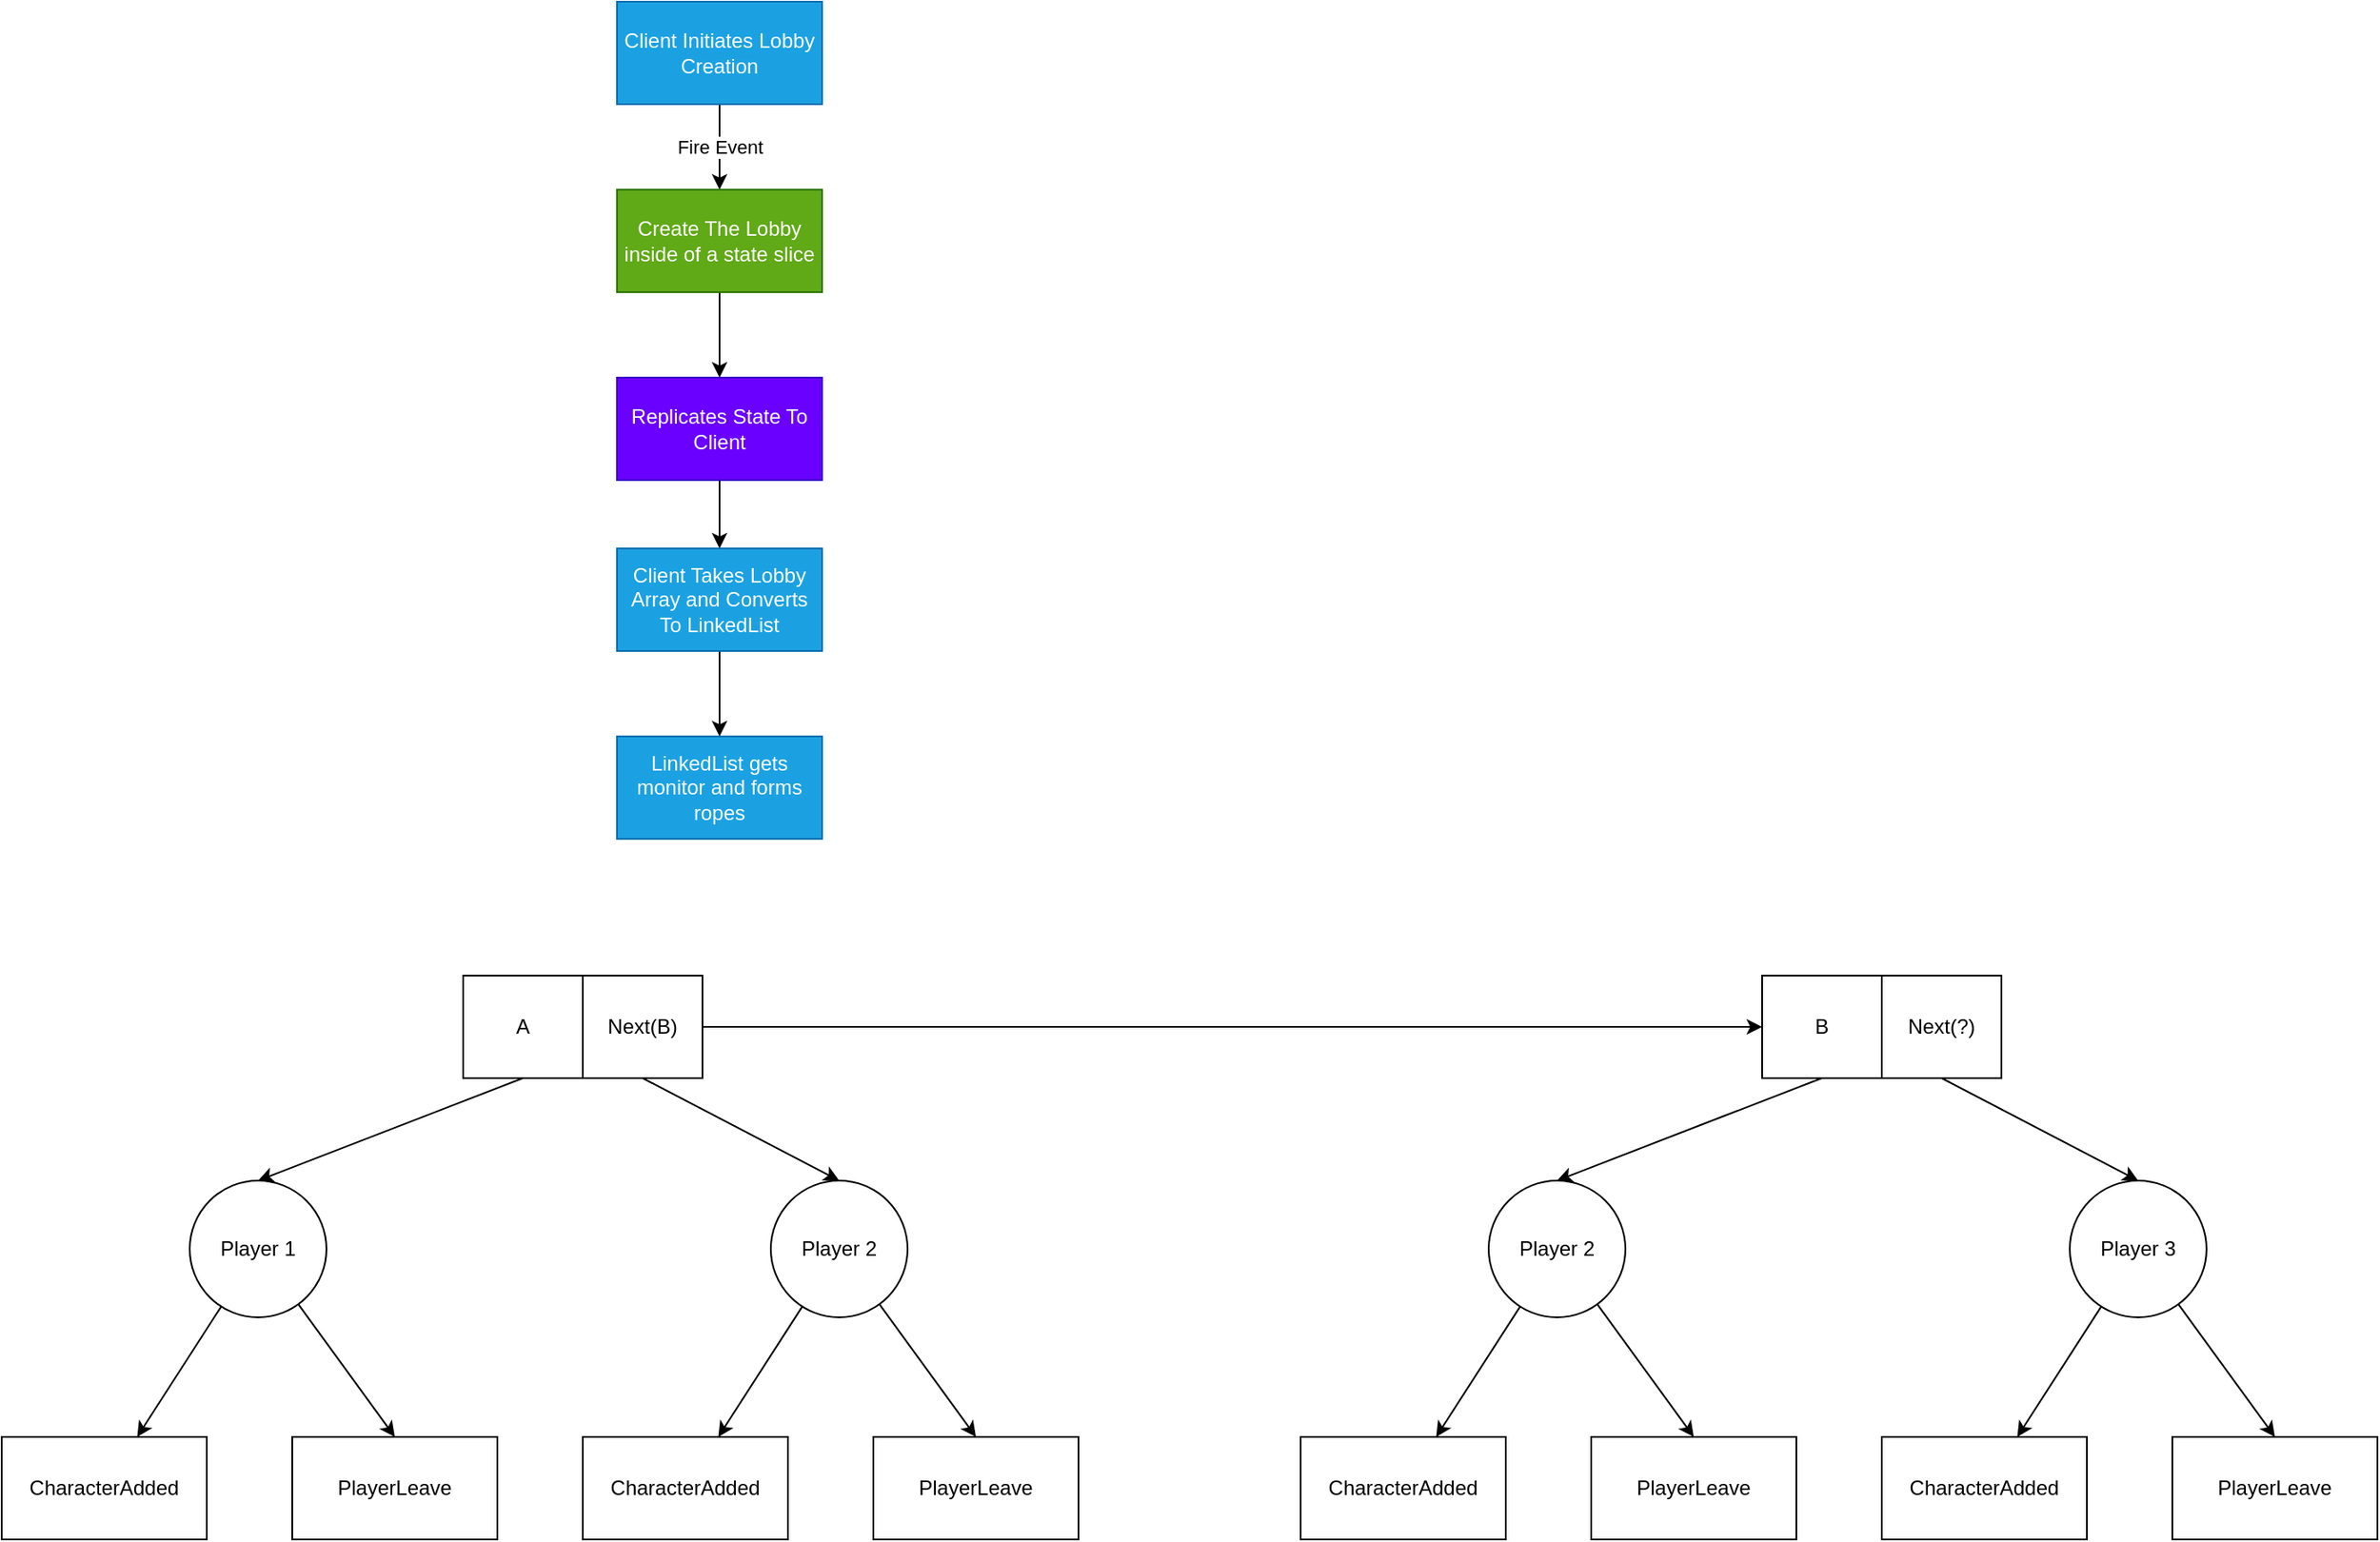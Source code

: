 <mxfile>
    <diagram id="PHN7OZ1ES-aRKMQ2hp2g" name="Page-1">
        <mxGraphModel dx="1718" dy="859" grid="1" gridSize="10" guides="1" tooltips="1" connect="1" arrows="1" fold="1" page="1" pageScale="1" pageWidth="850" pageHeight="1100" math="0" shadow="0">
            <root>
                <mxCell id="0"/>
                <mxCell id="1" parent="0"/>
                <mxCell id="5" value="Fire Event" style="edgeStyle=none;html=1;entryX=0.5;entryY=0;entryDx=0;entryDy=0;" edge="1" parent="1" source="2" target="3">
                    <mxGeometry relative="1" as="geometry"/>
                </mxCell>
                <mxCell id="2" value="Client Initiates Lobby Creation" style="rounded=0;whiteSpace=wrap;html=1;fillColor=#1ba1e2;fontColor=#ffffff;strokeColor=#006EAF;" vertex="1" parent="1">
                    <mxGeometry x="280" y="100" width="120" height="60" as="geometry"/>
                </mxCell>
                <mxCell id="6" style="edgeStyle=none;html=1;" edge="1" parent="1" source="3" target="4">
                    <mxGeometry relative="1" as="geometry"/>
                </mxCell>
                <mxCell id="3" value="Create The Lobby inside of a state slice" style="rounded=0;whiteSpace=wrap;html=1;fillColor=#60a917;fontColor=#ffffff;strokeColor=#2D7600;" vertex="1" parent="1">
                    <mxGeometry x="280" y="210" width="120" height="60" as="geometry"/>
                </mxCell>
                <mxCell id="8" style="edgeStyle=none;html=1;" edge="1" parent="1" source="4" target="7">
                    <mxGeometry relative="1" as="geometry"/>
                </mxCell>
                <mxCell id="4" value="Replicates State To Client" style="rounded=0;whiteSpace=wrap;html=1;fillColor=#6a00ff;fontColor=#ffffff;strokeColor=#3700CC;" vertex="1" parent="1">
                    <mxGeometry x="280" y="320" width="120" height="60" as="geometry"/>
                </mxCell>
                <mxCell id="11" style="edgeStyle=none;html=1;" edge="1" parent="1" source="7" target="10">
                    <mxGeometry relative="1" as="geometry"/>
                </mxCell>
                <mxCell id="7" value="Client Takes Lobby Array and Converts To LinkedList" style="rounded=0;whiteSpace=wrap;html=1;fillColor=#1ba1e2;fontColor=#ffffff;strokeColor=#006EAF;" vertex="1" parent="1">
                    <mxGeometry x="280" y="420" width="120" height="60" as="geometry"/>
                </mxCell>
                <mxCell id="10" value="LinkedList gets monitor and forms ropes" style="rounded=0;whiteSpace=wrap;html=1;fillColor=#1ba1e2;fontColor=#ffffff;strokeColor=#006EAF;" vertex="1" parent="1">
                    <mxGeometry x="280" y="530" width="120" height="60" as="geometry"/>
                </mxCell>
                <mxCell id="21" style="edgeStyle=none;html=1;entryX=0.5;entryY=0;entryDx=0;entryDy=0;exitX=0.5;exitY=1;exitDx=0;exitDy=0;" edge="1" parent="1" source="12" target="19">
                    <mxGeometry relative="1" as="geometry"/>
                </mxCell>
                <mxCell id="12" value="A" style="rounded=0;whiteSpace=wrap;html=1;" vertex="1" parent="1">
                    <mxGeometry x="190" y="670" width="70" height="60" as="geometry"/>
                </mxCell>
                <mxCell id="56" style="edgeStyle=none;html=1;entryX=0;entryY=0.5;entryDx=0;entryDy=0;" edge="1" parent="1" source="13" target="54">
                    <mxGeometry relative="1" as="geometry"/>
                </mxCell>
                <mxCell id="13" value="Next(B)" style="rounded=0;whiteSpace=wrap;html=1;" vertex="1" parent="1">
                    <mxGeometry x="260" y="670" width="70" height="60" as="geometry"/>
                </mxCell>
                <mxCell id="24" value="" style="edgeStyle=none;html=1;" edge="1" parent="1" source="19" target="23">
                    <mxGeometry relative="1" as="geometry"/>
                </mxCell>
                <mxCell id="26" style="edgeStyle=none;html=1;entryX=0.5;entryY=0;entryDx=0;entryDy=0;" edge="1" parent="1" source="19" target="25">
                    <mxGeometry relative="1" as="geometry"/>
                </mxCell>
                <mxCell id="19" value="Player 1" style="ellipse;whiteSpace=wrap;html=1;aspect=fixed;" vertex="1" parent="1">
                    <mxGeometry x="30" y="790" width="80" height="80" as="geometry"/>
                </mxCell>
                <mxCell id="23" value="CharacterAdded" style="whiteSpace=wrap;html=1;" vertex="1" parent="1">
                    <mxGeometry x="-80" y="940" width="120" height="60" as="geometry"/>
                </mxCell>
                <mxCell id="25" value="PlayerLeave" style="whiteSpace=wrap;html=1;" vertex="1" parent="1">
                    <mxGeometry x="90" y="940" width="120" height="60" as="geometry"/>
                </mxCell>
                <mxCell id="34" value="" style="edgeStyle=none;html=1;" edge="1" source="36" target="37" parent="1">
                    <mxGeometry relative="1" as="geometry"/>
                </mxCell>
                <mxCell id="35" style="edgeStyle=none;html=1;entryX=0.5;entryY=0;entryDx=0;entryDy=0;" edge="1" source="36" target="38" parent="1">
                    <mxGeometry relative="1" as="geometry"/>
                </mxCell>
                <mxCell id="36" value="Player 2" style="ellipse;whiteSpace=wrap;html=1;aspect=fixed;" vertex="1" parent="1">
                    <mxGeometry x="370" y="790" width="80" height="80" as="geometry"/>
                </mxCell>
                <mxCell id="37" value="CharacterAdded" style="whiteSpace=wrap;html=1;" vertex="1" parent="1">
                    <mxGeometry x="260" y="940" width="120" height="60" as="geometry"/>
                </mxCell>
                <mxCell id="38" value="PlayerLeave" style="whiteSpace=wrap;html=1;" vertex="1" parent="1">
                    <mxGeometry x="430" y="940" width="120" height="60" as="geometry"/>
                </mxCell>
                <mxCell id="39" style="edgeStyle=none;html=1;entryX=0.5;entryY=0;entryDx=0;entryDy=0;exitX=0.5;exitY=1;exitDx=0;exitDy=0;" edge="1" target="36" parent="1" source="13">
                    <mxGeometry relative="1" as="geometry">
                        <mxPoint x="565" y="730" as="sourcePoint"/>
                    </mxGeometry>
                </mxCell>
                <mxCell id="42" style="edgeStyle=none;html=1;entryX=0.5;entryY=0;entryDx=0;entryDy=0;exitX=0.5;exitY=1;exitDx=0;exitDy=0;" edge="1" source="54" target="45" parent="1">
                    <mxGeometry relative="1" as="geometry"/>
                </mxCell>
                <mxCell id="43" value="" style="edgeStyle=none;html=1;" edge="1" source="45" target="46" parent="1">
                    <mxGeometry relative="1" as="geometry"/>
                </mxCell>
                <mxCell id="44" style="edgeStyle=none;html=1;entryX=0.5;entryY=0;entryDx=0;entryDy=0;" edge="1" source="45" target="47" parent="1">
                    <mxGeometry relative="1" as="geometry"/>
                </mxCell>
                <mxCell id="45" value="Player 2" style="ellipse;whiteSpace=wrap;html=1;aspect=fixed;" vertex="1" parent="1">
                    <mxGeometry x="790" y="790" width="80" height="80" as="geometry"/>
                </mxCell>
                <mxCell id="46" value="CharacterAdded" style="whiteSpace=wrap;html=1;" vertex="1" parent="1">
                    <mxGeometry x="680" y="940" width="120" height="60" as="geometry"/>
                </mxCell>
                <mxCell id="47" value="PlayerLeave" style="whiteSpace=wrap;html=1;" vertex="1" parent="1">
                    <mxGeometry x="850" y="940" width="120" height="60" as="geometry"/>
                </mxCell>
                <mxCell id="48" value="" style="edgeStyle=none;html=1;" edge="1" source="50" target="51" parent="1">
                    <mxGeometry relative="1" as="geometry"/>
                </mxCell>
                <mxCell id="49" style="edgeStyle=none;html=1;entryX=0.5;entryY=0;entryDx=0;entryDy=0;" edge="1" source="50" target="52" parent="1">
                    <mxGeometry relative="1" as="geometry"/>
                </mxCell>
                <mxCell id="50" value="Player 3" style="ellipse;whiteSpace=wrap;html=1;aspect=fixed;" vertex="1" parent="1">
                    <mxGeometry x="1130" y="790" width="80" height="80" as="geometry"/>
                </mxCell>
                <mxCell id="51" value="CharacterAdded" style="whiteSpace=wrap;html=1;" vertex="1" parent="1">
                    <mxGeometry x="1020" y="940" width="120" height="60" as="geometry"/>
                </mxCell>
                <mxCell id="52" value="PlayerLeave" style="whiteSpace=wrap;html=1;" vertex="1" parent="1">
                    <mxGeometry x="1190" y="940" width="120" height="60" as="geometry"/>
                </mxCell>
                <mxCell id="53" style="edgeStyle=none;html=1;entryX=0.5;entryY=0;entryDx=0;entryDy=0;exitX=0.5;exitY=1;exitDx=0;exitDy=0;" edge="1" source="55" target="50" parent="1">
                    <mxGeometry relative="1" as="geometry">
                        <mxPoint x="1325" y="730" as="sourcePoint"/>
                    </mxGeometry>
                </mxCell>
                <mxCell id="54" value="B" style="rounded=0;whiteSpace=wrap;html=1;" vertex="1" parent="1">
                    <mxGeometry x="950" y="670" width="70" height="60" as="geometry"/>
                </mxCell>
                <mxCell id="55" value="Next(?)" style="rounded=0;whiteSpace=wrap;html=1;" vertex="1" parent="1">
                    <mxGeometry x="1020" y="670" width="70" height="60" as="geometry"/>
                </mxCell>
            </root>
        </mxGraphModel>
    </diagram>
</mxfile>